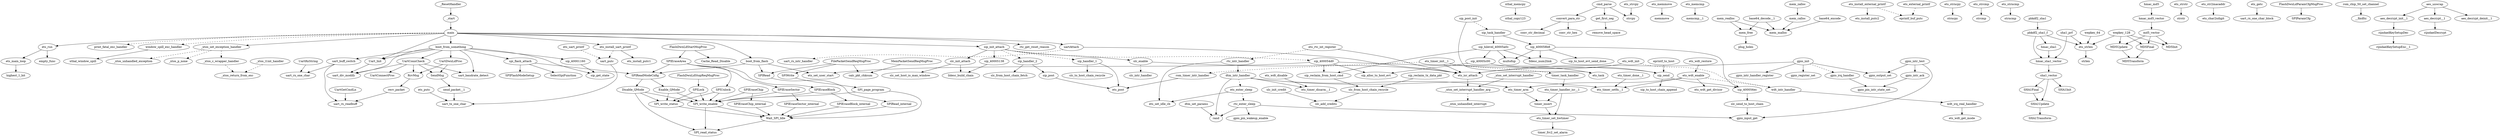 digraph G {
_ResetHandler -> _start
_start -> main
_xtos_set_exception_handler -> _xtos_c_wrapper_handler [style=dashed]
_xtos_set_exception_handler -> _xtos_p_none [style=dashed]
_xtos_set_exception_handler -> _xtos_unhandled_exception [style=dashed]
_xtos_l1int_handler -> _xtos_return_from_exc [style=dashed]
_xtos_c_wrapper_handler -> _xtos_return_from_exc [style=dashed]
xthal_memcpy -> xthal_copy123
cmd_parse -> convert_para_str
cmd_parse -> get_first_seg
cmd_parse -> strcpy
get_first_seg -> remove_head_space
convert_para_str -> conv_str_decimal
convert_para_str -> conv_str_hex
ets_run -> empty_func
ets_run -> ets_main_loop
ets_main_loop -> highest_1_bit
ets_isr_attach -> _xtos_set_interrupt_handler_arg
main -> Uart_Init
main -> _xtos_set_exception_handler
main -> boot_from_flash
main -> boot_from_something
main -> ets_install_uart_printf
main -> ets_run
main -> rtc_get_reset_reason
main -> sip_init_attach
main -> uartAttach
main -> print_fatal_exc_handler [style=dashed]
main -> window_spill_exc_handler [style=dashed]
sip_40001160 -> sip_get_state
boot_from_something -> UartConnCheck
boot_from_something -> UartDwnLdProc
boot_from_something -> Uart_Init
boot_from_something -> sip_40001160
boot_from_something -> sip_get_state
boot_from_something -> spi_flash_attach
boot_from_something -> uart_baudrate_detect
boot_from_something -> uart_buff_switch
boot_from_something -> uart_div_modify
boot_from_flash -> SPIRead
boot_from_flash -> SPIReadModeCnfig
boot_from_flash -> ets_set_user_start
window_spill_exc_handler -> xthal_window_spill
ets_memmove -> memmove
ets_memcmp -> memcmp__1
mem_free -> plug_holes
mem_calloc -> mem_malloc
mem_zalloc -> mem_calloc
mem_realloc -> mem_free
mem_realloc -> mem_malloc
eprintf_to_host -> sip_send
uart_putc -> uart_tx_one_char
ets_install_uart_printf -> ets_install_putc1
ets_install_uart_printf -> uart_putc [style=dashed]
ets_install_external_printf -> ets_install_putc2
ets_install_external_printf -> eprintf_buf_putc [style=dashed]
ets_uart_printf -> uart_putc [style=dashed]
ets_external_printf -> eprintf_buf_putc [style=dashed]
dtm_set_params -> rand
ets_enter_sleep -> ets_set_idle_cb
ets_enter_sleep -> rtc_enter_sleep [style=dashed]
dtm_intr_handler -> ets_timer_arm
dtm_intr_handler -> ets_timer_disarm__1
dtm_intr_handler -> ets_timer_setfn__1
dtm_intr_handler -> rand
dtm_intr_handler -> ets_enter_sleep [style=dashed]
rtc_enter_sleep -> gpio_input_get
rtc_enter_sleep -> gpio_pin_wakeup_enable
rtc_enter_sleep -> rand
rtc_intr_handler -> dtm_intr_handler
rtc_intr_handler -> ets_set_idle_cb
ets_rtc_int_register -> ets_isr_attach
ets_rtc_int_register -> rtc_intr_handler [style=dashed]
ets_strcpy -> strcpy
ets_strncpy -> strncpy
ets_strcmp -> strcmp
ets_strncmp -> strncmp
ets_strlen -> strlen
ets_strstr -> strstr
ets_str2macaddr -> ets_char2xdigit
ets_getc -> uart_rx_one_char_block
ets_putc -> uart_tx_one_char
ets_timer_set_hwtimer -> timer_frc2_set_alarm
timer_insert -> ets_timer_set_hwtimer
ets_timer_arm -> timer_insert
ets_timer_done__1 -> ets_timer_setfn__1
ets_timer_handler_isr__1 -> ets_timer_set_hwtimer
ets_timer_handler_isr__1 -> timer_insert
rom_timer_intr_handler -> ets_post
timer_task_handler -> ets_timer_handler_isr__1
ets_timer_init__1 -> ets_isr_attach
ets_timer_init__1 -> ets_task
ets_timer_init__1 -> rom_timer_intr_handler [style=dashed]
ets_timer_init__1 -> timer_task_handler [style=dashed]
wdt_irq_real_handler -> ets_wdt_get_mode
wdt_intr_handler -> wdt_irq_real_handler
ets_wdt_enable -> ets_timer_arm
ets_wdt_enable -> ets_timer_setfn__1
ets_wdt_enable -> ets_wdt_get_divisor
ets_wdt_enable -> wdt_intr_handler [style=dashed]
ets_wdt_disable -> ets_timer_disarm__1
ets_wdt_restore -> ets_wdt_enable
ets_wdt_init -> ets_isr_attach
ets_wdt_init -> wdt_intr_handler [style=dashed]
UartConnCheck -> RcvMsg
UartConnCheck -> SendMsg
UartConnCheck -> UartConnectProc
UartConnCheck -> uart_baudrate_detect
UartConnCheck -> uart_div_modify
UartDwnLdProc -> RcvMsg
UartDwnLdProc -> SendMsg
FlashDwnLdStartMsgProc -> Cache_Read_Disable
FlashDwnLdStartMsgProc -> SPIEraseArea
FilePacketSendReqMsgProc -> SPIRead
FilePacketSendReqMsgProc -> SPIWrite
FilePacketSendReqMsgProc -> calc_pkt_chksum
FlashDwnLdStopReqMsgProc -> SPILock
FlashDwnLdParamCfgMsgProc -> SPIParamCfg
MemPacketSendReqMsgProc -> calc_pkt_chksum
uartAttach -> ets_isr_attach
uartAttach -> uart_rx_intr_handler [style=dashed]
uart_buff_switch -> uart_rx_one_char
uart_buff_switch -> uart_rx_readbuff
Uart_Init -> uart_div_modify
UartRxString -> uart_rx_one_char
send_packet__1 -> uart_tx_one_char
SendMsg -> send_packet__1
recv_packet -> uart_rx_readbuff
RcvMsg -> recv_packet
UartGetCmdLn -> uart_rx_readbuff
SPIEraseChip_internal -> Wait_SPI_Idle
SPIEraseSector_internal -> Wait_SPI_Idle
SPIEraseBlock_internal -> Wait_SPI_Idle
SPI_page_program -> SPI_write_enable
SPI_page_program -> Wait_SPI_Idle
SPIRead_internal -> Wait_SPI_Idle
SPI_write_status -> Wait_SPI_Idle
SPI_write_enable -> SPI_read_status
SPI_write_enable -> Wait_SPI_Idle
Wait_SPI_Idle -> SPI_read_status
Enable_QMode -> SPI_write_enable
Enable_QMode -> SPI_write_status
Disable_QMode -> SPI_read_status
Disable_QMode -> SPI_write_enable
Disable_QMode -> SPI_write_status
spi_flash_attach -> SPIFlashModeSetup
spi_flash_attach -> SPIReadModeCnfig
spi_flash_attach -> SelectSpiFunction
SPIUnlock -> SPI_write_enable
SPIUnlock -> SPI_write_status
SPILock -> SPI_write_enable
SPILock -> SPI_write_status
SPIReadModeCnfig -> Disable_QMode
SPIReadModeCnfig -> Enable_QMode
SPIEraseChip -> SPIEraseChip_internal
SPIEraseChip -> SPI_write_enable
SPIEraseBlock -> SPIEraseBlock_internal
SPIEraseBlock -> SPI_write_enable
SPIEraseSector -> SPIEraseSector_internal
SPIEraseSector -> SPI_write_enable
SPIWrite -> SPI_page_program
SPIRead -> SPIRead_internal
SPIEraseArea -> SPIEraseBlock
SPIEraseArea -> SPIEraseSector
SPIEraseArea -> SPIReadModeCnfig
SPIEraseArea -> SPIUnlock
gpio_init -> ets_isr_attach
gpio_init -> gpio_intr_handler_register
gpio_init -> gpio_output_set
gpio_init -> gpio_register_set
gpio_init -> gpio_irq_handler [style=dashed]
gpio_intr_ack -> gpio_pin_intr_state_set
gpio_irq_handler -> gpio_pin_intr_state_set
gpio_intr_test -> gpio_input_get
gpio_intr_test -> gpio_intr_ack
gpio_intr_test -> gpio_output_set
sip_post -> ets_post
sip_40005138 -> lldesc_build_chain
sip_reclaim_tx_data_pkt -> slc_from_host_chain_recycle
sip_reclaim_from_host_cmd -> slc_from_host_chain_recycle
sip_handler_1 -> ets_post
sip_handler_1 -> slc_to_host_chain_recycle
sip_handler_2 -> sip_post
sip_handler_2 -> slc_from_host_chain_fetch
sip_400054d0 -> ets_set_user_start
sip_400054d0 -> sip_alloc_to_host_evt
sip_400054d0 -> sip_reclaim_from_host_cmd
sip_400054d0 -> sip_send
sip_init_attach -> sip_40005138
sip_init_attach -> slc_enable
sip_init_attach -> slc_init_attach
sip_init_attach -> sip_400054d0 [style=dashed]
sip_init_attach -> sip_handler_1 [style=dashed]
sip_init_attach -> sip_handler_2 [style=dashed]
sip_post_init -> ets_task
sip_post_init -> sip_task_handler [style=dashed]
sip_400056ec -> slc_send_to_host_chain
sip_send -> sip_400056ec
sip_send -> sip_to_host_chain_append
sip_400058b8 -> lldesc_num2link
sip_400058b8 -> multofup
sip_400058b8 -> sip_400056ec
sip_400058b8 -> sip_to_host_evt_send_done
sip_hilevel_40005a0c -> lldesc_num2link
sip_hilevel_40005a0c -> multofup
sip_hilevel_40005a0c -> sip_40005c00
sip_hilevel_40005a0c -> sip_reclaim_from_host_cmd
sip_task_handler -> sip_400058b8
sip_task_handler -> sip_hilevel_40005a0c
sip_40005c00 -> sip_alloc_to_host_evt
sip_40005c00 -> sip_send
slc_init_attach -> lldesc_build_chain
slc_init_attach -> slc_set_host_io_max_window
slc_enable -> ets_isr_attach
slc_enable -> slc_intr_handler [style=dashed]
slc_send_to_host_chain -> gpio_input_get
slc_from_host_chain_recycle -> slc_add_credits
slc_init_credit -> slc_add_credits
rom_chip_50_set_channel -> __fixdfsi
rijndaelKeySetupDec -> rijndaelKeySetupEnc__1
aes_decrypt_init__1 -> rijndaelKeySetupDec
aes_decrypt__1 -> rijndaelDecrypt
aes_unwrap -> aes_decrypt__1
aes_unwrap -> aes_decrypt_deinit__1
aes_unwrap -> aes_decrypt_init__1
base64_encode -> mem_malloc
base64_decode__1 -> mem_free
base64_decode__1 -> mem_malloc
md5_vector -> MD5Final
md5_vector -> MD5Init
md5_vector -> MD5Update
MD5Update -> MD5Transform
MD5Final -> MD5Transform
hmac_md5_vector -> md5_vector
hmac_md5 -> hmac_md5_vector
sha1_vector -> SHA1Final
sha1_vector -> SHA1Init
sha1_vector -> SHA1Update
SHA1Update -> SHA1Transform
SHA1Final -> SHA1Update
pbkdf2_sha1_f -> ets_strlen
pbkdf2_sha1_f -> hmac_sha1
pbkdf2_sha1_f -> hmac_sha1_vector
pbkdf2_sha1 -> pbkdf2_sha1_f
hmac_sha1_vector -> sha1_vector
hmac_sha1 -> hmac_sha1_vector
sha1_prf -> ets_strlen
sha1_prf -> hmac_sha1_vector
wepkey_64 -> ets_strlen
wepkey_128 -> MD5Final
wepkey_128 -> MD5Init
wepkey_128 -> MD5Update
wepkey_128 -> ets_strlen
_xtos_set_interrupt_handler_arg -> _xtos_unhandled_interrupt [style=dashed]
_xtos_set_interrupt_handler -> _xtos_set_interrupt_handler_arg
}

